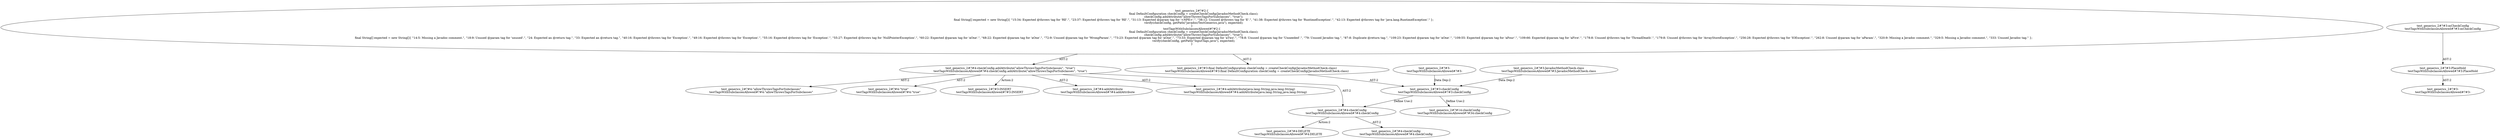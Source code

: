 digraph "Pattern" {
0 [label="test_generics_2#?#4:DELETE
testTagsWithSubclassesAllowed#?#4:DELETE" shape=ellipse]
1 [label="test_generics_2#?#4:checkConfig
testTagsWithSubclassesAllowed#?#4:checkConfig" shape=ellipse]
2 [label="test_generics_2#?#3:checkConfig
testTagsWithSubclassesAllowed#?#3:checkConfig" shape=ellipse]
3 [label="test_generics_2#?#3:final DefaultConfiguration checkConfig = createCheckConfig(JavadocMethodCheck.class)
testTagsWithSubclassesAllowed#?#3:final DefaultConfiguration checkConfig = createCheckConfig(JavadocMethodCheck.class)" shape=ellipse]
4 [label="test_generics_2#?#3:
testTagsWithSubclassesAllowed#?#3:" shape=ellipse]
5 [label="test_generics_2#?#3:JavadocMethodCheck.class
testTagsWithSubclassesAllowed#?#3:JavadocMethodCheck.class" shape=ellipse]
6 [label="test_generics_2#?#14:checkConfig
testTagsWithSubclassesAllowed#?#34:checkConfig" shape=ellipse]
7 [label="test_generics_2#?#4:checkConfig.addAttribute(\"allowThrowsTagsForSubclasses\", \"true\")
testTagsWithSubclassesAllowed#?#4:checkConfig.addAttribute(\"allowThrowsTagsForSubclasses\", \"true\")" shape=ellipse]
8 [label="test_generics_2#?#2:\{
    final DefaultConfiguration checkConfig = createCheckConfig(JavadocMethodCheck.class);
    checkConfig.addAttribute(\"allowThrowsTagsForSubclasses\", \"true\");
    final String[] expected = new String[]\{ \"15:34: Expected @throws tag for 'RE'.\", \"23:37: Expected @throws tag for 'RE'.\", \"31:13: Expected @param tag for '<NPE>'.\", \"38:12: Unused @throws tag for 'E'.\", \"41:38: Expected @throws tag for 'RuntimeException'.\", \"42:13: Expected @throws tag for 'java.lang.RuntimeException'.\" \};
    verify(checkConfig, getPath(\"javadoc/TestGenerics.java\"), expected);
\}
testTagsWithSubclassesAllowed#?#2:\{
    final DefaultConfiguration checkConfig = createCheckConfig(JavadocMethodCheck.class);
    checkConfig.addAttribute(\"allowThrowsTagsForSubclasses\", \"true\");
    final String[] expected = new String[]\{ \"14:5: Missing a Javadoc comment.\", \"18:9: Unused @param tag for 'unused'.\", \"24: Expected an @return tag.\", \"33: Expected an @return tag.\", \"40:16: Expected @throws tag for 'Exception'.\", \"49:16: Expected @throws tag for 'Exception'.\", \"55:16: Expected @throws tag for 'Exception'.\", \"55:27: Expected @throws tag for 'NullPointerException'.\", \"60:22: Expected @param tag for 'aOne'.\", \"68:22: Expected @param tag for 'aOne'.\", \"72:9: Unused @param tag for 'WrongParam'.\", \"73:23: Expected @param tag for 'aOne'.\", \"73:33: Expected @param tag for 'aTwo'.\", \"78:8: Unused @param tag for 'Unneeded'.\", \"79: Unused Javadoc tag.\", \"87:8: Duplicate @return tag.\", \"109:23: Expected @param tag for 'aOne'.\", \"109:55: Expected @param tag for 'aFour'.\", \"109:66: Expected @param tag for 'aFive'.\", \"178:8: Unused @throws tag for 'ThreadDeath'.\", \"179:8: Unused @throws tag for 'ArrayStoreException'.\", \"256:28: Expected @throws tag for 'IOException'.\", \"262:8: Unused @param tag for 'aParam'.\", \"320:9: Missing a Javadoc comment.\", \"329:5: Missing a Javadoc comment.\", \"333: Unused Javadoc tag.\" \};
    verify(checkConfig, getPath(\"InputTags.java\"), expected);
\}" shape=ellipse]
9 [label="test_generics_2#?#4:addAttribute
testTagsWithSubclassesAllowed#?#4:addAttribute" shape=ellipse]
10 [label="test_generics_2#?#4:addAttribute(java.lang.String,java.lang.String)
testTagsWithSubclassesAllowed#?#4:addAttribute(java.lang.String,java.lang.String)" shape=ellipse]
11 [label="test_generics_2#?#4:\"allowThrowsTagsForSubclasses\"
testTagsWithSubclassesAllowed#?#4:\"allowThrowsTagsForSubclasses\"" shape=ellipse]
12 [label="test_generics_2#?#4:\"true\"
testTagsWithSubclassesAllowed#?#4:\"true\"" shape=ellipse]
13 [label="test_generics_2#?#3:INSERT
testTagsWithSubclassesAllowed#?#3:INSERT" shape=ellipse]
14 [label="test_generics_2#?#3:mCheckConfig
testTagsWithSubclassesAllowed#?#3:mCheckConfig" shape=ellipse]
15 [label="test_generics_2#?#3:PlaceHold
testTagsWithSubclassesAllowed#?#3:PlaceHold" shape=ellipse]
16 [label="test_generics_2#?#3:
testTagsWithSubclassesAllowed#?#3:" shape=ellipse]
17 [label="test_generics_2#?#4:checkConfig
testTagsWithSubclassesAllowed#?#4:checkConfig" shape=ellipse]
1 -> 0 [label="Action:2"];
1 -> 17 [label="AST:2"];
2 -> 1 [label="Define Use:2"];
2 -> 6 [label="Define Use:2"];
3 -> 2 [label="AST:2"];
4 -> 2 [label="Data Dep:2"];
5 -> 2 [label="Data Dep:2"];
7 -> 1 [label="AST:2"];
7 -> 9 [label="AST:2"];
7 -> 10 [label="AST:2"];
7 -> 11 [label="AST:2"];
7 -> 12 [label="AST:2"];
7 -> 13 [label="Action:2"];
8 -> 3 [label="AST:2"];
8 -> 7 [label="AST:2"];
14 -> 15 [label="AST:2"];
15 -> 16 [label="AST:2"];
}